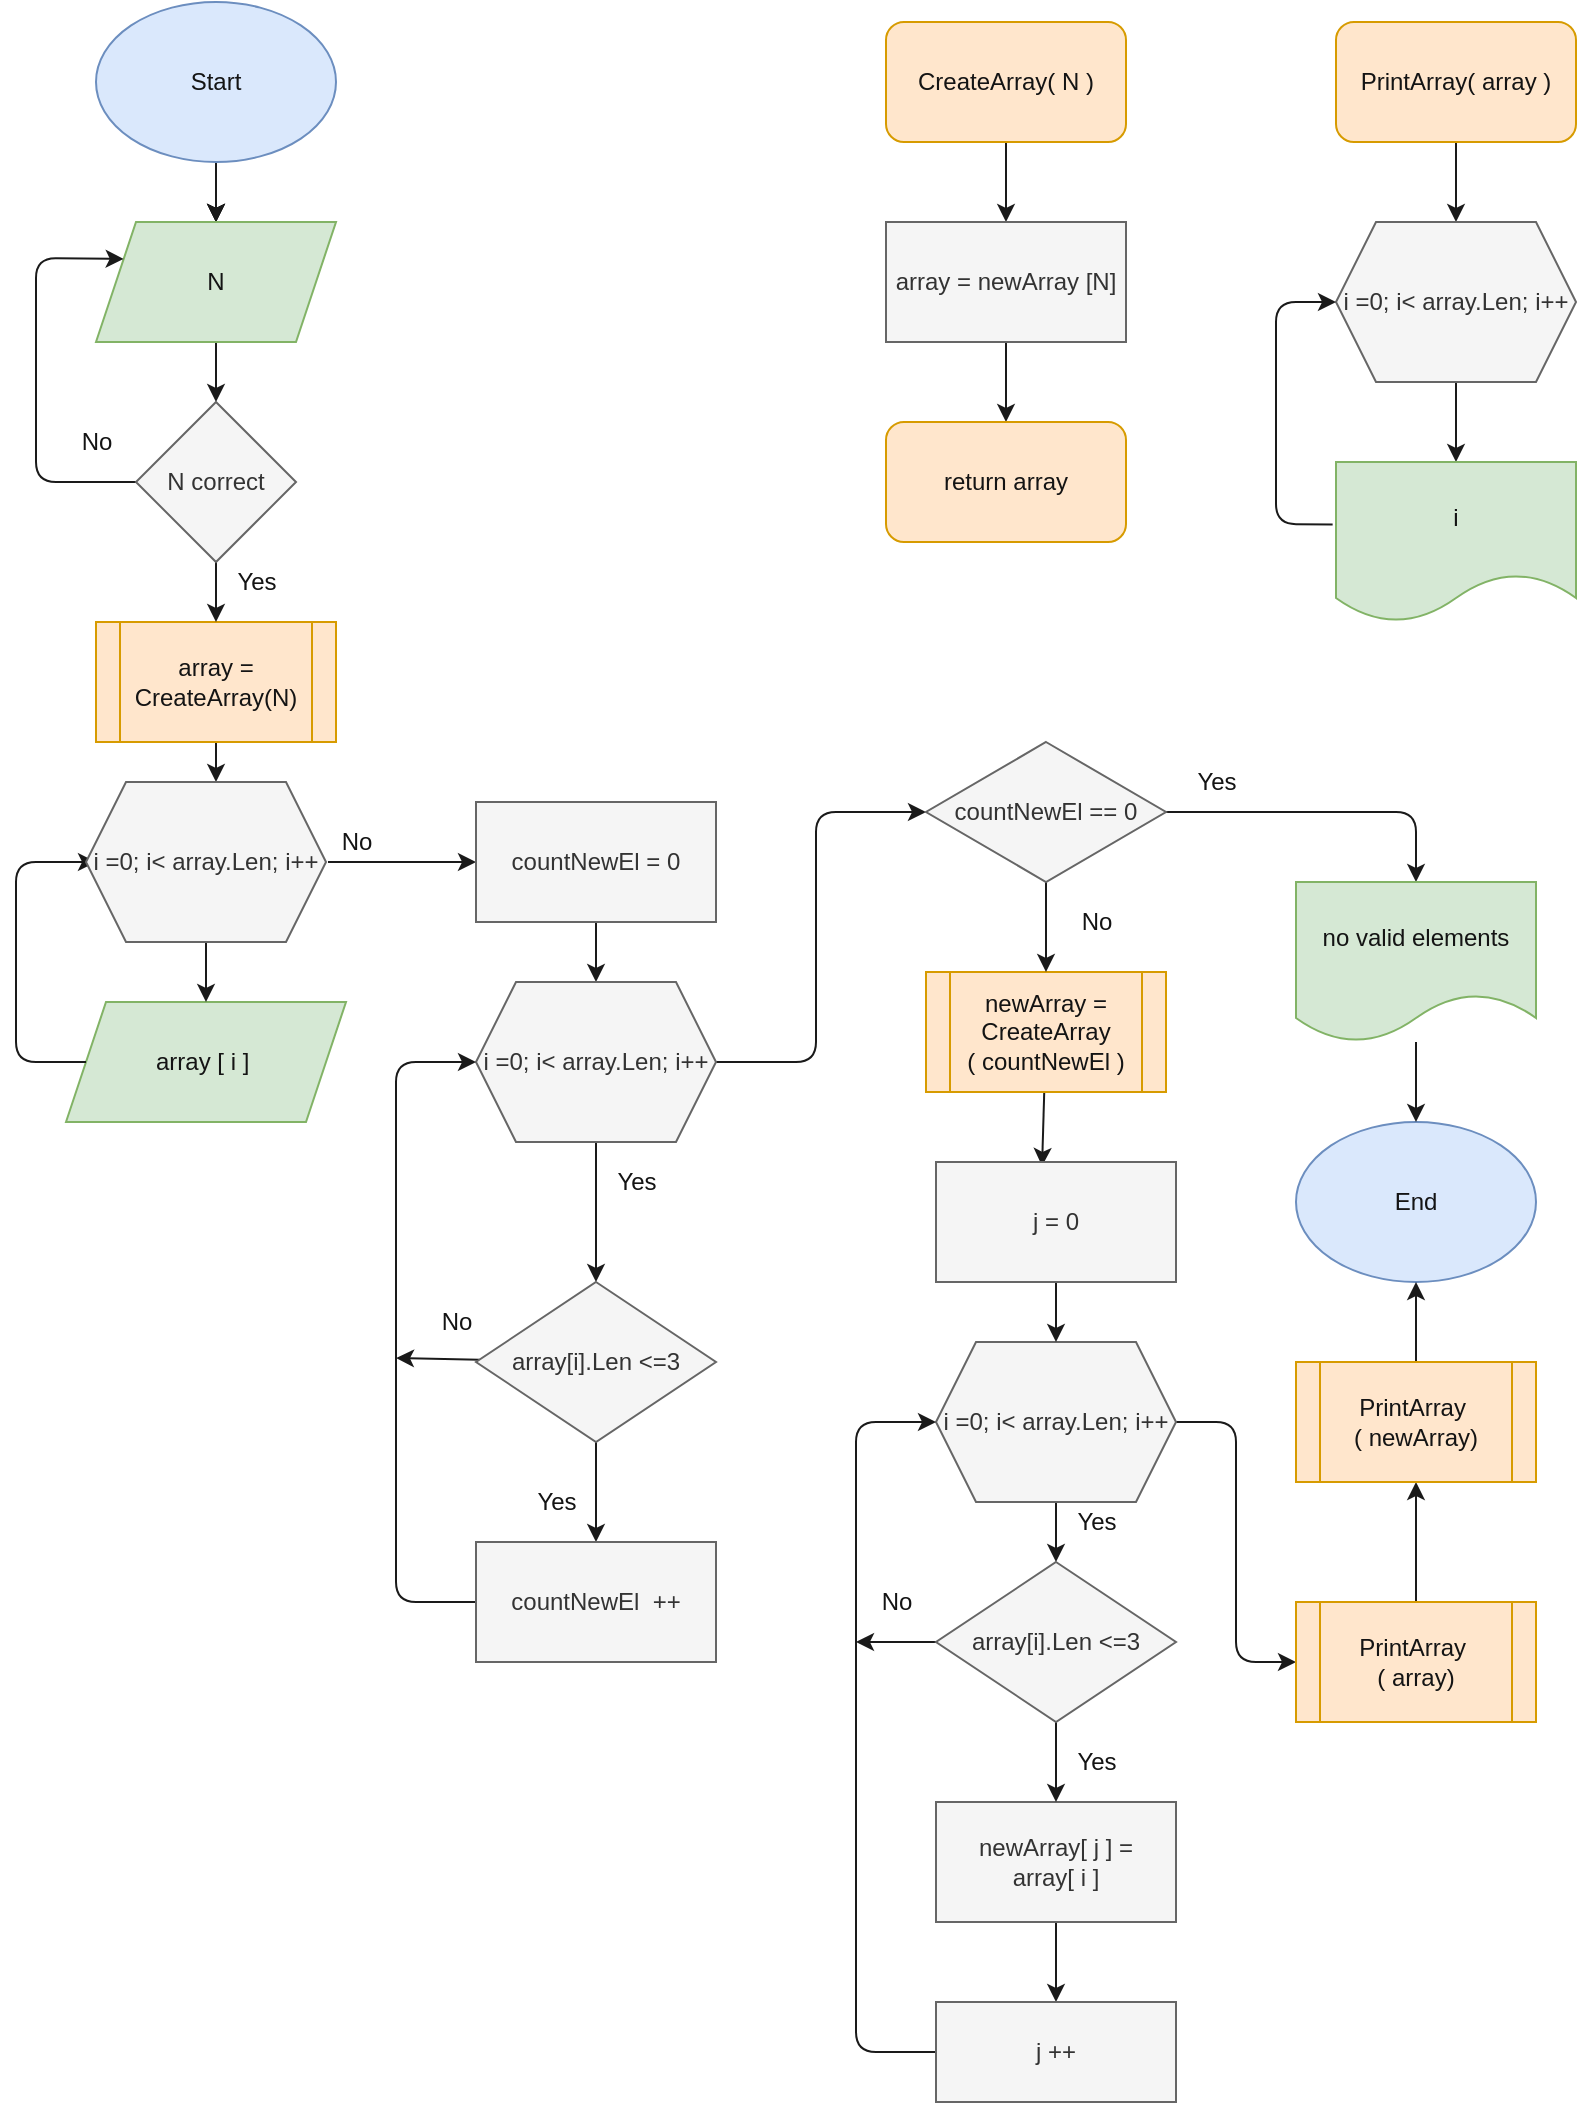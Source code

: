 <mxfile>
    <diagram id="oc7l5IYD56ZEyAZq3uZG" name="Страница 1">
        <mxGraphModel dx="690" dy="403" grid="1" gridSize="10" guides="1" tooltips="1" connect="1" arrows="1" fold="1" page="1" pageScale="1" pageWidth="827" pageHeight="1169" background="#ffffff" math="0" shadow="0">
            <root>
                <mxCell id="0"/>
                <mxCell id="1" parent="0"/>
                <mxCell id="5" value="" style="edgeStyle=none;html=1;fontColor=#141414;" parent="1" source="2" target="4" edge="1">
                    <mxGeometry relative="1" as="geometry"/>
                </mxCell>
                <mxCell id="6" style="edgeStyle=none;html=1;entryX=0.5;entryY=0;entryDx=0;entryDy=0;fontColor=#141414;" parent="1" source="2" target="4" edge="1">
                    <mxGeometry relative="1" as="geometry"/>
                </mxCell>
                <mxCell id="7" style="edgeStyle=none;html=1;fontColor=#141414;strokeColor=#1A1A1A;" parent="1" source="2" edge="1">
                    <mxGeometry relative="1" as="geometry">
                        <mxPoint x="140" y="150" as="targetPoint"/>
                    </mxGeometry>
                </mxCell>
                <mxCell id="2" value="&lt;font color=&quot;#141414&quot;&gt;Start&lt;/font&gt;" style="ellipse;whiteSpace=wrap;html=1;fillColor=#dae8fc;strokeColor=#6c8ebf;" parent="1" vertex="1">
                    <mxGeometry x="80" y="40" width="120" height="80" as="geometry"/>
                </mxCell>
                <mxCell id="13" style="edgeStyle=none;html=1;fontColor=#141414;strokeColor=#1A1A1A;" parent="1" source="4" edge="1">
                    <mxGeometry relative="1" as="geometry">
                        <mxPoint x="140" y="240" as="targetPoint"/>
                    </mxGeometry>
                </mxCell>
                <mxCell id="4" value="&lt;font color=&quot;#141414&quot;&gt;N&lt;/font&gt;" style="shape=parallelogram;perimeter=parallelogramPerimeter;whiteSpace=wrap;html=1;fixedSize=1;fillColor=#d5e8d4;strokeColor=#82b366;" parent="1" vertex="1">
                    <mxGeometry x="80" y="150" width="120" height="60" as="geometry"/>
                </mxCell>
                <mxCell id="9" style="edgeStyle=none;html=1;fontColor=#141414;strokeColor=#1A1A1A;" parent="1" source="8" edge="1">
                    <mxGeometry relative="1" as="geometry">
                        <mxPoint x="535" y="150" as="targetPoint"/>
                    </mxGeometry>
                </mxCell>
                <mxCell id="8" value="&lt;font color=&quot;#141414&quot;&gt;CreateArray( N )&lt;/font&gt;" style="rounded=1;whiteSpace=wrap;html=1;fillColor=#ffe6cc;strokeColor=#d79b00;" parent="1" vertex="1">
                    <mxGeometry x="475" y="50" width="120" height="60" as="geometry"/>
                </mxCell>
                <mxCell id="11" style="edgeStyle=none;html=1;fontColor=#141414;strokeColor=#1A1A1A;" parent="1" source="10" edge="1">
                    <mxGeometry relative="1" as="geometry">
                        <mxPoint x="535" y="250" as="targetPoint"/>
                    </mxGeometry>
                </mxCell>
                <mxCell id="10" value="array = newArray [N]" style="rounded=0;whiteSpace=wrap;html=1;fontColor=#333333;fillColor=#f5f5f5;strokeColor=#666666;" parent="1" vertex="1">
                    <mxGeometry x="475" y="150" width="120" height="60" as="geometry"/>
                </mxCell>
                <mxCell id="12" value="&lt;font color=&quot;#141414&quot;&gt;return array&lt;/font&gt;" style="rounded=1;whiteSpace=wrap;html=1;fillColor=#ffe6cc;strokeColor=#d79b00;" parent="1" vertex="1">
                    <mxGeometry x="475" y="250" width="120" height="60" as="geometry"/>
                </mxCell>
                <mxCell id="15" style="edgeStyle=none;html=1;fontColor=#141414;strokeColor=#1A1A1A;" parent="1" source="14" edge="1">
                    <mxGeometry relative="1" as="geometry">
                        <mxPoint x="140" y="430" as="targetPoint"/>
                    </mxGeometry>
                </mxCell>
                <mxCell id="14" value="&lt;font color=&quot;#141414&quot;&gt;array = CreateArray(N)&lt;/font&gt;" style="shape=process;whiteSpace=wrap;html=1;backgroundOutline=1;fillColor=#ffe6cc;strokeColor=#d79b00;" parent="1" vertex="1">
                    <mxGeometry x="80" y="350" width="120" height="60" as="geometry"/>
                </mxCell>
                <mxCell id="29" style="edgeStyle=none;html=1;exitX=0.033;exitY=1;exitDx=0;exitDy=0;fontColor=#141414;strokeColor=#1A1A1A;entryX=0;entryY=0.5;entryDx=0;entryDy=0;exitPerimeter=0;" parent="1" source="95" edge="1" target="41">
                    <mxGeometry relative="1" as="geometry">
                        <mxPoint x="240" y="470" as="targetPoint"/>
                        <mxPoint x="180" y="530" as="sourcePoint"/>
                    </mxGeometry>
                </mxCell>
                <mxCell id="22" value="&lt;font color=&quot;#141414&quot;&gt;array [ i ]&amp;nbsp;&lt;br&gt;&lt;/font&gt;" style="shape=parallelogram;perimeter=parallelogramPerimeter;whiteSpace=wrap;html=1;fixedSize=1;fillColor=#d5e8d4;strokeColor=#82b366;" parent="1" vertex="1">
                    <mxGeometry x="65" y="540" width="140" height="60" as="geometry"/>
                </mxCell>
                <mxCell id="27" style="edgeStyle=none;html=1;entryX=0;entryY=0.5;entryDx=0;entryDy=0;fontColor=#141414;strokeColor=#1A1A1A;exitX=0;exitY=0.5;exitDx=0;exitDy=0;" parent="1" source="22" edge="1">
                    <mxGeometry relative="1" as="geometry">
                        <Array as="points">
                            <mxPoint x="40" y="570"/>
                            <mxPoint x="40" y="470"/>
                        </Array>
                        <mxPoint x="60.0" y="650.0" as="sourcePoint"/>
                        <mxPoint x="80" y="470" as="targetPoint"/>
                    </mxGeometry>
                </mxCell>
                <mxCell id="85" style="edgeStyle=none;html=1;entryX=0.5;entryY=0;entryDx=0;entryDy=0;strokeColor=#1A1A1A;" edge="1" parent="1" source="41" target="43">
                    <mxGeometry relative="1" as="geometry"/>
                </mxCell>
                <mxCell id="41" value="countNewEl = 0" style="rounded=0;whiteSpace=wrap;html=1;fontColor=#333333;fillColor=#f5f5f5;strokeColor=#666666;" parent="1" vertex="1">
                    <mxGeometry x="270" y="440" width="120" height="60" as="geometry"/>
                </mxCell>
                <mxCell id="44" style="edgeStyle=none;html=1;exitX=0.5;exitY=1;exitDx=0;exitDy=0;fontColor=#141414;strokeColor=#1A1A1A;entryX=0.5;entryY=0;entryDx=0;entryDy=0;" parent="1" source="43" edge="1" target="46">
                    <mxGeometry relative="1" as="geometry">
                        <mxPoint x="300" y="630" as="targetPoint"/>
                    </mxGeometry>
                </mxCell>
                <mxCell id="116" style="edgeStyle=none;html=1;entryX=0;entryY=0.5;entryDx=0;entryDy=0;fontSize=12;fontColor=#141414;strokeColor=#1A1A1A;exitX=1;exitY=0.5;exitDx=0;exitDy=0;" edge="1" parent="1" source="43" target="125">
                    <mxGeometry relative="1" as="geometry">
                        <Array as="points">
                            <mxPoint x="440" y="570"/>
                            <mxPoint x="440" y="445"/>
                        </Array>
                    </mxGeometry>
                </mxCell>
                <mxCell id="43" value="i =0; i&amp;lt; array.Len; i++" style="shape=hexagon;perimeter=hexagonPerimeter2;whiteSpace=wrap;html=1;fixedSize=1;fontColor=#333333;fillColor=#f5f5f5;strokeColor=#666666;" parent="1" vertex="1">
                    <mxGeometry x="270" y="530" width="120" height="80" as="geometry"/>
                </mxCell>
                <mxCell id="49" value="" style="edgeStyle=none;html=1;fontColor=#141414;strokeColor=#1A1A1A;" parent="1" source="46" target="48" edge="1">
                    <mxGeometry relative="1" as="geometry"/>
                </mxCell>
                <mxCell id="83" style="edgeStyle=none;html=1;strokeColor=#1A1A1A;" edge="1" parent="1" source="46">
                    <mxGeometry relative="1" as="geometry">
                        <mxPoint x="230" y="718" as="targetPoint"/>
                    </mxGeometry>
                </mxCell>
                <mxCell id="46" value="array[i].Len &amp;lt;=3" style="rhombus;whiteSpace=wrap;html=1;fillColor=#f5f5f5;strokeColor=#666666;fontColor=#333333;" parent="1" vertex="1">
                    <mxGeometry x="270" y="680" width="120" height="80" as="geometry"/>
                </mxCell>
                <mxCell id="50" style="edgeStyle=none;html=1;entryX=0;entryY=0.5;entryDx=0;entryDy=0;fontColor=#141414;strokeColor=#1A1A1A;exitX=0;exitY=0.5;exitDx=0;exitDy=0;" parent="1" target="43" edge="1" source="48">
                    <mxGeometry relative="1" as="geometry">
                        <mxPoint x="240" y="850" as="sourcePoint"/>
                        <Array as="points">
                            <mxPoint x="230" y="840"/>
                            <mxPoint x="230" y="730"/>
                            <mxPoint x="230" y="570"/>
                        </Array>
                    </mxGeometry>
                </mxCell>
                <mxCell id="48" value="&lt;span&gt;countNewEl&amp;nbsp; ++&lt;/span&gt;" style="whiteSpace=wrap;html=1;fillColor=#f5f5f5;strokeColor=#666666;fontColor=#333333;" parent="1" vertex="1">
                    <mxGeometry x="270" y="810" width="120" height="60" as="geometry"/>
                </mxCell>
                <mxCell id="51" value="Yes" style="text;html=1;align=center;verticalAlign=middle;resizable=0;points=[];autosize=1;strokeColor=none;fillColor=none;fontColor=#141414;" parent="1" vertex="1">
                    <mxGeometry x="290" y="780" width="40" height="20" as="geometry"/>
                </mxCell>
                <mxCell id="128" style="edgeStyle=none;html=1;entryX=0.442;entryY=0.033;entryDx=0;entryDy=0;entryPerimeter=0;fontSize=12;fontColor=#141414;strokeColor=#1A1A1A;" edge="1" parent="1" source="56" target="62">
                    <mxGeometry relative="1" as="geometry"/>
                </mxCell>
                <mxCell id="56" value="&lt;font color=&quot;#141414&quot;&gt;newArray = CreateArray&lt;br&gt;( countNewEl )&lt;/font&gt;" style="shape=process;whiteSpace=wrap;html=1;backgroundOutline=1;fillColor=#ffe6cc;strokeColor=#d79b00;" parent="1" vertex="1">
                    <mxGeometry x="495" y="525" width="120" height="60" as="geometry"/>
                </mxCell>
                <mxCell id="60" style="edgeStyle=none;html=1;entryX=0.5;entryY=0;entryDx=0;entryDy=0;fontColor=#141414;strokeColor=#1A1A1A;" parent="1" source="58" edge="1">
                    <mxGeometry relative="1" as="geometry">
                        <mxPoint x="560" y="820" as="targetPoint"/>
                    </mxGeometry>
                </mxCell>
                <mxCell id="93" style="edgeStyle=none;html=1;entryX=0;entryY=0.5;entryDx=0;entryDy=0;fontColor=#141414;strokeColor=#1A1A1A;exitX=1;exitY=0.5;exitDx=0;exitDy=0;" edge="1" parent="1" source="58" target="79">
                    <mxGeometry relative="1" as="geometry">
                        <Array as="points">
                            <mxPoint x="650" y="750"/>
                            <mxPoint x="650" y="870"/>
                        </Array>
                    </mxGeometry>
                </mxCell>
                <mxCell id="58" value="i =0; i&amp;lt; array.Len; i++" style="shape=hexagon;perimeter=hexagonPerimeter2;whiteSpace=wrap;html=1;fixedSize=1;fontColor=#333333;fillColor=#f5f5f5;strokeColor=#666666;" parent="1" vertex="1">
                    <mxGeometry x="500" y="710" width="120" height="80" as="geometry"/>
                </mxCell>
                <mxCell id="87" style="edgeStyle=none;html=1;entryX=0.5;entryY=0;entryDx=0;entryDy=0;fontColor=#141414;strokeColor=#1A1A1A;" edge="1" parent="1" source="62" target="58">
                    <mxGeometry relative="1" as="geometry"/>
                </mxCell>
                <mxCell id="62" value="j = 0" style="whiteSpace=wrap;html=1;fillColor=#f5f5f5;strokeColor=#666666;fontColor=#333333;" parent="1" vertex="1">
                    <mxGeometry x="500" y="620" width="120" height="60" as="geometry"/>
                </mxCell>
                <mxCell id="71" style="edgeStyle=none;html=1;entryX=0.5;entryY=0;entryDx=0;entryDy=0;fontColor=#141414;strokeColor=#1A1A1A;" parent="1" source="66" target="69" edge="1">
                    <mxGeometry relative="1" as="geometry"/>
                </mxCell>
                <mxCell id="66" value="&lt;span&gt;newArray[ j ] = &lt;br&gt;array[ i ]&lt;/span&gt;" style="whiteSpace=wrap;html=1;fillColor=#f5f5f5;strokeColor=#666666;fontColor=#333333;" parent="1" vertex="1">
                    <mxGeometry x="500" y="940" width="120" height="60" as="geometry"/>
                </mxCell>
                <mxCell id="70" style="edgeStyle=none;html=1;exitX=0;exitY=0.5;exitDx=0;exitDy=0;entryX=0;entryY=0.5;entryDx=0;entryDy=0;fontColor=#141414;strokeColor=#1A1A1A;" parent="1" source="69" target="58" edge="1">
                    <mxGeometry relative="1" as="geometry">
                        <Array as="points">
                            <mxPoint x="460" y="1065"/>
                            <mxPoint x="460" y="750"/>
                        </Array>
                    </mxGeometry>
                </mxCell>
                <mxCell id="69" value="j ++" style="whiteSpace=wrap;html=1;fillColor=#f5f5f5;strokeColor=#666666;fontColor=#333333;" parent="1" vertex="1">
                    <mxGeometry x="500" y="1040" width="120" height="50" as="geometry"/>
                </mxCell>
                <mxCell id="73" style="edgeStyle=none;html=1;fontColor=#141414;strokeColor=#1A1A1A;" parent="1" source="72" edge="1">
                    <mxGeometry relative="1" as="geometry">
                        <mxPoint x="760" y="150.0" as="targetPoint"/>
                    </mxGeometry>
                </mxCell>
                <mxCell id="72" value="&lt;font color=&quot;#141414&quot;&gt;PrintArray( array )&lt;/font&gt;" style="rounded=1;whiteSpace=wrap;html=1;fillColor=#ffe6cc;strokeColor=#d79b00;" parent="1" vertex="1">
                    <mxGeometry x="700" y="50" width="120" height="60" as="geometry"/>
                </mxCell>
                <mxCell id="75" style="edgeStyle=none;html=1;fontColor=#141414;strokeColor=#1A1A1A;" parent="1" source="74" target="76" edge="1">
                    <mxGeometry relative="1" as="geometry">
                        <mxPoint x="760" y="270" as="targetPoint"/>
                    </mxGeometry>
                </mxCell>
                <mxCell id="74" value="i =0; i&amp;lt; array.Len; i++" style="shape=hexagon;perimeter=hexagonPerimeter2;whiteSpace=wrap;html=1;fixedSize=1;fontColor=#333333;fillColor=#f5f5f5;strokeColor=#666666;" parent="1" vertex="1">
                    <mxGeometry x="700" y="150" width="120" height="80" as="geometry"/>
                </mxCell>
                <mxCell id="77" style="edgeStyle=none;html=1;fontColor=#141414;strokeColor=#1A1A1A;entryX=0;entryY=0.5;entryDx=0;entryDy=0;exitX=-0.014;exitY=0.39;exitDx=0;exitDy=0;exitPerimeter=0;" parent="1" source="76" target="74" edge="1">
                    <mxGeometry relative="1" as="geometry">
                        <mxPoint x="660" y="310" as="targetPoint"/>
                        <Array as="points">
                            <mxPoint x="670" y="301"/>
                            <mxPoint x="670" y="190"/>
                        </Array>
                    </mxGeometry>
                </mxCell>
                <mxCell id="76" value="&lt;font color=&quot;#141414&quot;&gt;i&lt;/font&gt;" style="shape=document;whiteSpace=wrap;html=1;boundedLbl=1;fillColor=#d5e8d4;strokeColor=#82b366;" parent="1" vertex="1">
                    <mxGeometry x="700" y="270" width="120" height="80" as="geometry"/>
                </mxCell>
                <mxCell id="134" style="edgeStyle=none;html=1;entryX=0.5;entryY=1;entryDx=0;entryDy=0;fontSize=12;fontColor=#141414;strokeColor=#1A1A1A;" edge="1" parent="1" source="79" target="117">
                    <mxGeometry relative="1" as="geometry"/>
                </mxCell>
                <mxCell id="79" value="&lt;font color=&quot;#141414&quot;&gt;PrintArray&amp;nbsp;&lt;br&gt;( array)&lt;/font&gt;" style="shape=process;whiteSpace=wrap;html=1;backgroundOutline=1;fillColor=#ffe6cc;strokeColor=#d79b00;" parent="1" vertex="1">
                    <mxGeometry x="680" y="840" width="120" height="60" as="geometry"/>
                </mxCell>
                <mxCell id="81" value="&lt;font color=&quot;#141414&quot;&gt;End&lt;/font&gt;" style="ellipse;whiteSpace=wrap;html=1;fillColor=#dae8fc;strokeColor=#6c8ebf;" parent="1" vertex="1">
                    <mxGeometry x="680" y="600" width="120" height="80" as="geometry"/>
                </mxCell>
                <mxCell id="86" value="&lt;font color=&quot;#141414&quot;&gt;No&lt;/font&gt;" style="text;html=1;align=center;verticalAlign=middle;resizable=0;points=[];autosize=1;strokeColor=none;fillColor=none;" vertex="1" parent="1">
                    <mxGeometry x="245" y="690" width="30" height="20" as="geometry"/>
                </mxCell>
                <mxCell id="89" style="edgeStyle=none;html=1;entryX=0.5;entryY=0;entryDx=0;entryDy=0;fontColor=#141414;strokeColor=#1A1A1A;" edge="1" parent="1" source="88" target="66">
                    <mxGeometry relative="1" as="geometry"/>
                </mxCell>
                <mxCell id="90" style="edgeStyle=none;html=1;fontColor=#141414;strokeColor=#1A1A1A;" edge="1" parent="1" source="88">
                    <mxGeometry relative="1" as="geometry">
                        <mxPoint x="460" y="860" as="targetPoint"/>
                    </mxGeometry>
                </mxCell>
                <mxCell id="88" value="array[i].Len &amp;lt;=3" style="rhombus;whiteSpace=wrap;html=1;fillColor=#f5f5f5;strokeColor=#666666;fontColor=#333333;" vertex="1" parent="1">
                    <mxGeometry x="500" y="820" width="120" height="80" as="geometry"/>
                </mxCell>
                <mxCell id="91" value="No" style="text;html=1;align=center;verticalAlign=middle;resizable=0;points=[];autosize=1;strokeColor=none;fillColor=none;fontColor=#141414;" vertex="1" parent="1">
                    <mxGeometry x="465" y="830" width="30" height="20" as="geometry"/>
                </mxCell>
                <mxCell id="92" value="Yes" style="text;html=1;align=center;verticalAlign=middle;resizable=0;points=[];autosize=1;strokeColor=none;fillColor=none;fontColor=#141414;" vertex="1" parent="1">
                    <mxGeometry x="560" y="910" width="40" height="20" as="geometry"/>
                </mxCell>
                <mxCell id="95" value="No" style="text;html=1;align=center;verticalAlign=middle;resizable=0;points=[];autosize=1;strokeColor=none;fillColor=none;fontColor=#141414;" vertex="1" parent="1">
                    <mxGeometry x="195" y="450" width="30" height="20" as="geometry"/>
                </mxCell>
                <mxCell id="97" value="Yes" style="text;html=1;align=center;verticalAlign=middle;resizable=0;points=[];autosize=1;strokeColor=none;fillColor=none;fontColor=#141414;" vertex="1" parent="1">
                    <mxGeometry x="330" y="620" width="40" height="20" as="geometry"/>
                </mxCell>
                <mxCell id="98" value="Yes" style="text;html=1;align=center;verticalAlign=middle;resizable=0;points=[];autosize=1;strokeColor=none;fillColor=none;fontColor=#141414;" vertex="1" parent="1">
                    <mxGeometry x="560" y="790" width="40" height="20" as="geometry"/>
                </mxCell>
                <mxCell id="109" style="edgeStyle=none;html=1;exitX=0;exitY=0.5;exitDx=0;exitDy=0;entryX=0;entryY=0.25;entryDx=0;entryDy=0;fontSize=12;fontColor=#141414;strokeColor=#1A1A1A;" edge="1" parent="1" source="108" target="4">
                    <mxGeometry relative="1" as="geometry">
                        <Array as="points">
                            <mxPoint x="50" y="280"/>
                            <mxPoint x="50" y="168"/>
                        </Array>
                    </mxGeometry>
                </mxCell>
                <mxCell id="111" style="edgeStyle=none;html=1;entryX=0.5;entryY=0;entryDx=0;entryDy=0;fontSize=12;fontColor=#141414;strokeColor=#1A1A1A;" edge="1" parent="1" source="108" target="14">
                    <mxGeometry relative="1" as="geometry"/>
                </mxCell>
                <mxCell id="108" value="N correct" style="rhombus;whiteSpace=wrap;html=1;fontColor=#333333;fillColor=#f5f5f5;strokeColor=#666666;" vertex="1" parent="1">
                    <mxGeometry x="100" y="240" width="80" height="80" as="geometry"/>
                </mxCell>
                <mxCell id="110" value="No" style="text;html=1;align=center;verticalAlign=middle;resizable=0;points=[];autosize=1;strokeColor=none;fillColor=none;fontSize=12;fontColor=#141414;" vertex="1" parent="1">
                    <mxGeometry x="65" y="250" width="30" height="20" as="geometry"/>
                </mxCell>
                <mxCell id="112" value="Yes" style="text;html=1;align=center;verticalAlign=middle;resizable=0;points=[];autosize=1;strokeColor=none;fillColor=none;fontSize=12;fontColor=#141414;" vertex="1" parent="1">
                    <mxGeometry x="140" y="320" width="40" height="20" as="geometry"/>
                </mxCell>
                <mxCell id="115" style="edgeStyle=none;html=1;entryX=0.5;entryY=0;entryDx=0;entryDy=0;fontSize=12;fontColor=#141414;strokeColor=#1A1A1A;" edge="1" parent="1" source="113" target="22">
                    <mxGeometry relative="1" as="geometry"/>
                </mxCell>
                <mxCell id="113" value="i =0; i&amp;lt; array.Len; i++" style="shape=hexagon;perimeter=hexagonPerimeter2;whiteSpace=wrap;html=1;fixedSize=1;fontColor=#333333;fillColor=#f5f5f5;strokeColor=#666666;" vertex="1" parent="1">
                    <mxGeometry x="75" y="430" width="120" height="80" as="geometry"/>
                </mxCell>
                <mxCell id="133" style="edgeStyle=none;html=1;exitX=0.5;exitY=0;exitDx=0;exitDy=0;entryX=0.5;entryY=1;entryDx=0;entryDy=0;fontSize=12;fontColor=#141414;strokeColor=#1A1A1A;" edge="1" parent="1" source="117" target="81">
                    <mxGeometry relative="1" as="geometry"/>
                </mxCell>
                <mxCell id="117" value="&lt;font color=&quot;#141414&quot;&gt;PrintArray&amp;nbsp;&lt;br&gt;( newArray)&lt;/font&gt;" style="shape=process;whiteSpace=wrap;html=1;backgroundOutline=1;fillColor=#ffe6cc;strokeColor=#d79b00;" vertex="1" parent="1">
                    <mxGeometry x="680" y="720" width="120" height="60" as="geometry"/>
                </mxCell>
                <mxCell id="126" style="edgeStyle=none;html=1;entryX=0.5;entryY=0;entryDx=0;entryDy=0;fontSize=12;fontColor=#141414;strokeColor=#1A1A1A;" edge="1" parent="1" source="125" target="56">
                    <mxGeometry relative="1" as="geometry"/>
                </mxCell>
                <mxCell id="129" style="edgeStyle=none;html=1;exitX=1;exitY=0.5;exitDx=0;exitDy=0;fontSize=12;fontColor=#141414;strokeColor=#1A1A1A;entryX=0.5;entryY=0;entryDx=0;entryDy=0;" edge="1" parent="1" source="125" target="130">
                    <mxGeometry relative="1" as="geometry">
                        <mxPoint x="710" y="445" as="targetPoint"/>
                        <Array as="points">
                            <mxPoint x="740" y="445"/>
                        </Array>
                    </mxGeometry>
                </mxCell>
                <mxCell id="125" value="countNewEl == 0" style="rhombus;whiteSpace=wrap;html=1;fillColor=#f5f5f5;strokeColor=#666666;fontColor=#333333;" vertex="1" parent="1">
                    <mxGeometry x="495" y="410" width="120" height="70" as="geometry"/>
                </mxCell>
                <mxCell id="127" value="No" style="text;html=1;align=center;verticalAlign=middle;resizable=0;points=[];autosize=1;strokeColor=none;fillColor=none;fontSize=12;fontColor=#141414;" vertex="1" parent="1">
                    <mxGeometry x="565" y="490" width="30" height="20" as="geometry"/>
                </mxCell>
                <mxCell id="132" style="edgeStyle=none;html=1;entryX=0.5;entryY=0;entryDx=0;entryDy=0;fontSize=12;fontColor=#141414;strokeColor=#1A1A1A;" edge="1" parent="1" source="130" target="81">
                    <mxGeometry relative="1" as="geometry"/>
                </mxCell>
                <mxCell id="130" value="&lt;font color=&quot;#141414&quot;&gt;no valid elements&lt;/font&gt;" style="shape=document;whiteSpace=wrap;html=1;boundedLbl=1;fillColor=#d5e8d4;strokeColor=#82b366;" vertex="1" parent="1">
                    <mxGeometry x="680" y="480" width="120" height="80" as="geometry"/>
                </mxCell>
                <mxCell id="131" value="Yes" style="text;html=1;align=center;verticalAlign=middle;resizable=0;points=[];autosize=1;strokeColor=none;fillColor=none;fontSize=12;fontColor=#141414;" vertex="1" parent="1">
                    <mxGeometry x="620" y="420" width="40" height="20" as="geometry"/>
                </mxCell>
            </root>
        </mxGraphModel>
    </diagram>
</mxfile>